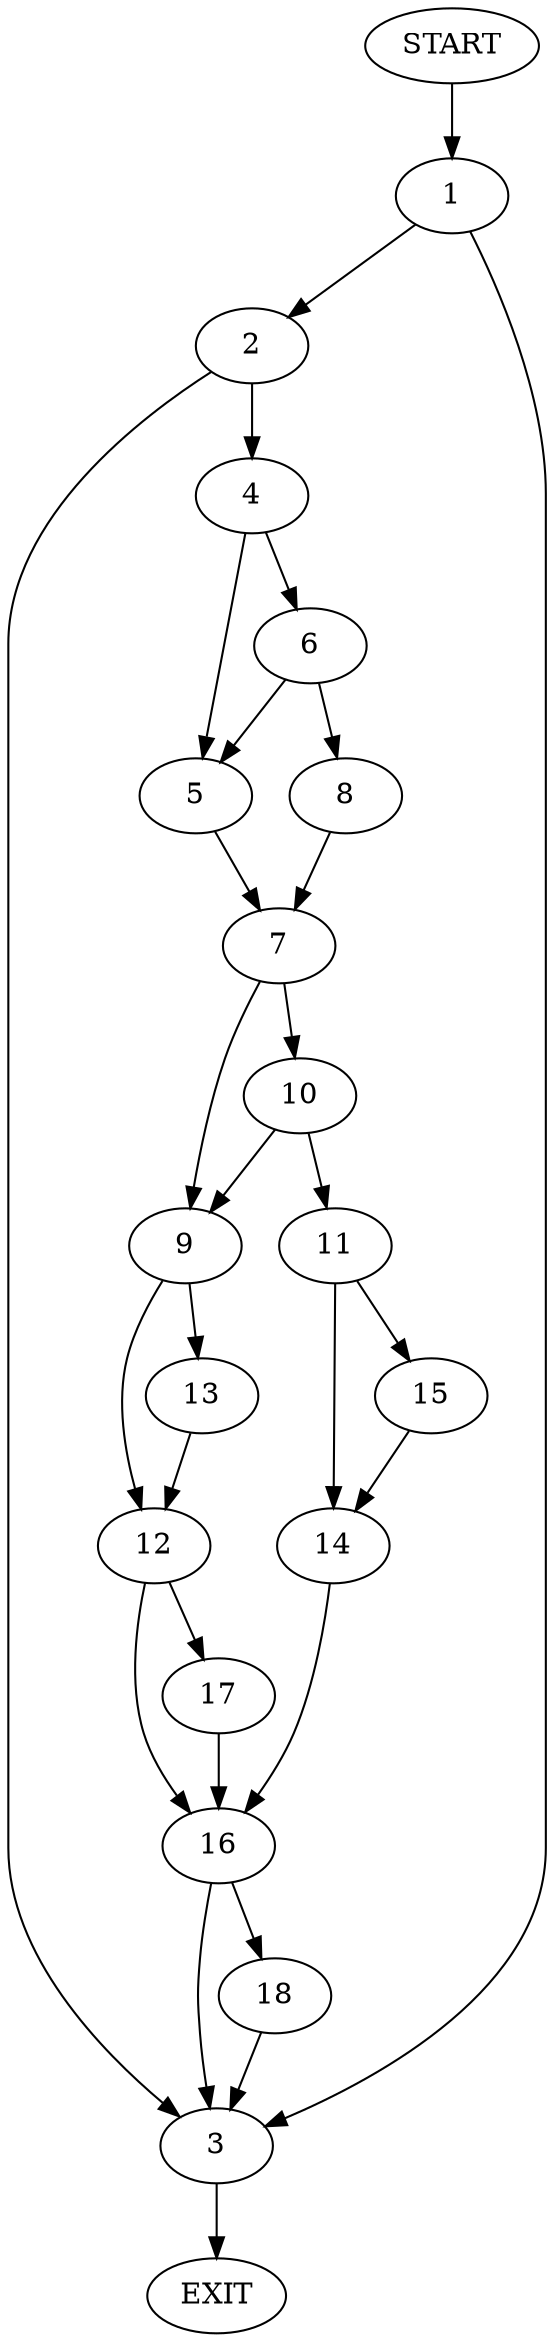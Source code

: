 digraph {
0 [label="START"]
19 [label="EXIT"]
0 -> 1
1 -> 2
1 -> 3
2 -> 4
2 -> 3
3 -> 19
4 -> 5
4 -> 6
5 -> 7
6 -> 8
6 -> 5
8 -> 7
7 -> 9
7 -> 10
10 -> 9
10 -> 11
9 -> 12
9 -> 13
11 -> 14
11 -> 15
12 -> 16
12 -> 17
13 -> 12
17 -> 16
16 -> 18
16 -> 3
14 -> 16
15 -> 14
18 -> 3
}
